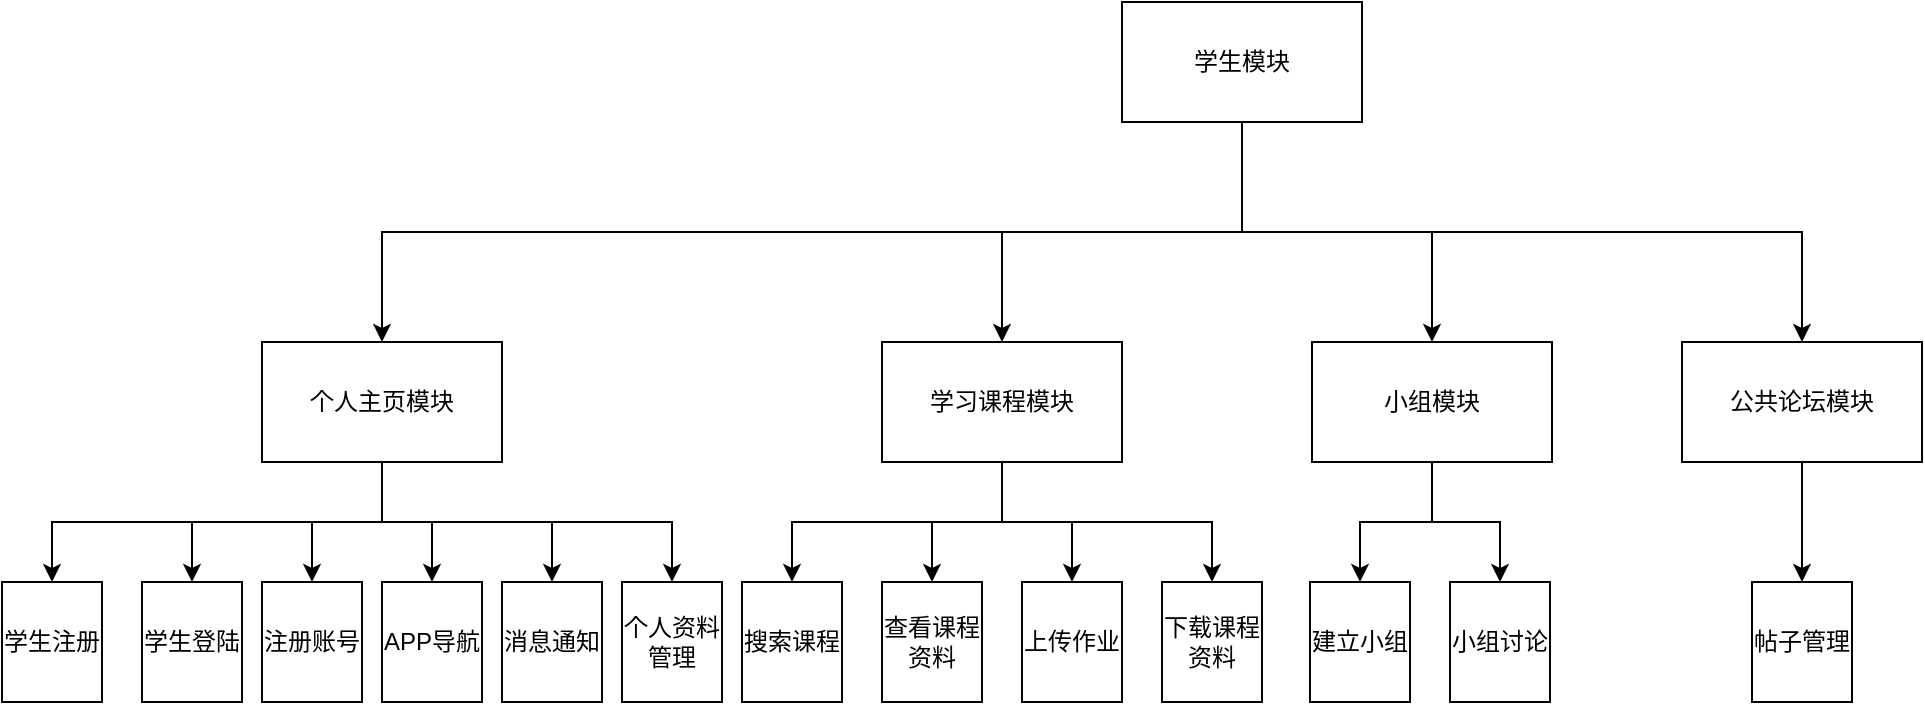 <mxfile version="14.5.7" type="github">
  <diagram id="JK8zbM6W-T9bBbUnt0WW" name="Page-1">
    <mxGraphModel dx="1829" dy="682" grid="1" gridSize="10" guides="1" tooltips="1" connect="1" arrows="1" fold="1" page="1" pageScale="1" pageWidth="827" pageHeight="1169" math="0" shadow="0">
      <root>
        <mxCell id="0" />
        <mxCell id="1" parent="0" />
        <mxCell id="W82Yo9meTmEeEDOf75u5-19" style="edgeStyle=orthogonalEdgeStyle;rounded=0;orthogonalLoop=1;jettySize=auto;html=1;exitX=0.5;exitY=1;exitDx=0;exitDy=0;entryX=0.5;entryY=0;entryDx=0;entryDy=0;" edge="1" parent="1" source="W82Yo9meTmEeEDOf75u5-1" target="W82Yo9meTmEeEDOf75u5-2">
          <mxGeometry relative="1" as="geometry" />
        </mxCell>
        <mxCell id="W82Yo9meTmEeEDOf75u5-20" style="edgeStyle=orthogonalEdgeStyle;rounded=0;orthogonalLoop=1;jettySize=auto;html=1;exitX=0.5;exitY=1;exitDx=0;exitDy=0;entryX=0.5;entryY=0;entryDx=0;entryDy=0;" edge="1" parent="1" source="W82Yo9meTmEeEDOf75u5-1" target="W82Yo9meTmEeEDOf75u5-4">
          <mxGeometry relative="1" as="geometry" />
        </mxCell>
        <mxCell id="W82Yo9meTmEeEDOf75u5-21" style="edgeStyle=orthogonalEdgeStyle;rounded=0;orthogonalLoop=1;jettySize=auto;html=1;exitX=0.5;exitY=1;exitDx=0;exitDy=0;entryX=0.5;entryY=0;entryDx=0;entryDy=0;" edge="1" parent="1" source="W82Yo9meTmEeEDOf75u5-1" target="W82Yo9meTmEeEDOf75u5-3">
          <mxGeometry relative="1" as="geometry" />
        </mxCell>
        <mxCell id="W82Yo9meTmEeEDOf75u5-22" style="edgeStyle=orthogonalEdgeStyle;rounded=0;orthogonalLoop=1;jettySize=auto;html=1;exitX=0.5;exitY=1;exitDx=0;exitDy=0;entryX=0.5;entryY=0;entryDx=0;entryDy=0;" edge="1" parent="1" source="W82Yo9meTmEeEDOf75u5-1" target="W82Yo9meTmEeEDOf75u5-5">
          <mxGeometry relative="1" as="geometry" />
        </mxCell>
        <mxCell id="W82Yo9meTmEeEDOf75u5-1" value="学生模块" style="rounded=0;whiteSpace=wrap;html=1;" vertex="1" parent="1">
          <mxGeometry x="200" y="40" width="120" height="60" as="geometry" />
        </mxCell>
        <mxCell id="W82Yo9meTmEeEDOf75u5-23" style="edgeStyle=orthogonalEdgeStyle;rounded=0;orthogonalLoop=1;jettySize=auto;html=1;exitX=0.5;exitY=1;exitDx=0;exitDy=0;entryX=0.5;entryY=0;entryDx=0;entryDy=0;" edge="1" parent="1" source="W82Yo9meTmEeEDOf75u5-2" target="W82Yo9meTmEeEDOf75u5-6">
          <mxGeometry relative="1" as="geometry" />
        </mxCell>
        <mxCell id="W82Yo9meTmEeEDOf75u5-24" style="edgeStyle=orthogonalEdgeStyle;rounded=0;orthogonalLoop=1;jettySize=auto;html=1;exitX=0.5;exitY=1;exitDx=0;exitDy=0;" edge="1" parent="1" source="W82Yo9meTmEeEDOf75u5-2" target="W82Yo9meTmEeEDOf75u5-7">
          <mxGeometry relative="1" as="geometry" />
        </mxCell>
        <mxCell id="W82Yo9meTmEeEDOf75u5-25" style="edgeStyle=orthogonalEdgeStyle;rounded=0;orthogonalLoop=1;jettySize=auto;html=1;exitX=0.5;exitY=1;exitDx=0;exitDy=0;entryX=0.5;entryY=0;entryDx=0;entryDy=0;" edge="1" parent="1" source="W82Yo9meTmEeEDOf75u5-2" target="W82Yo9meTmEeEDOf75u5-8">
          <mxGeometry relative="1" as="geometry" />
        </mxCell>
        <mxCell id="W82Yo9meTmEeEDOf75u5-26" style="edgeStyle=orthogonalEdgeStyle;rounded=0;orthogonalLoop=1;jettySize=auto;html=1;exitX=0.5;exitY=1;exitDx=0;exitDy=0;" edge="1" parent="1" source="W82Yo9meTmEeEDOf75u5-2" target="W82Yo9meTmEeEDOf75u5-11">
          <mxGeometry relative="1" as="geometry" />
        </mxCell>
        <mxCell id="W82Yo9meTmEeEDOf75u5-27" style="edgeStyle=orthogonalEdgeStyle;rounded=0;orthogonalLoop=1;jettySize=auto;html=1;exitX=0.5;exitY=1;exitDx=0;exitDy=0;entryX=0.5;entryY=0;entryDx=0;entryDy=0;" edge="1" parent="1" source="W82Yo9meTmEeEDOf75u5-2" target="W82Yo9meTmEeEDOf75u5-10">
          <mxGeometry relative="1" as="geometry" />
        </mxCell>
        <mxCell id="W82Yo9meTmEeEDOf75u5-28" style="edgeStyle=orthogonalEdgeStyle;rounded=0;orthogonalLoop=1;jettySize=auto;html=1;exitX=0.5;exitY=1;exitDx=0;exitDy=0;entryX=0.5;entryY=0;entryDx=0;entryDy=0;" edge="1" parent="1" source="W82Yo9meTmEeEDOf75u5-2" target="W82Yo9meTmEeEDOf75u5-9">
          <mxGeometry relative="1" as="geometry" />
        </mxCell>
        <mxCell id="W82Yo9meTmEeEDOf75u5-2" value="个人主页模块" style="rounded=0;whiteSpace=wrap;html=1;" vertex="1" parent="1">
          <mxGeometry x="-230" y="210" width="120" height="60" as="geometry" />
        </mxCell>
        <mxCell id="W82Yo9meTmEeEDOf75u5-33" style="edgeStyle=orthogonalEdgeStyle;rounded=0;orthogonalLoop=1;jettySize=auto;html=1;exitX=0.5;exitY=1;exitDx=0;exitDy=0;" edge="1" parent="1" source="W82Yo9meTmEeEDOf75u5-3" target="W82Yo9meTmEeEDOf75u5-16">
          <mxGeometry relative="1" as="geometry" />
        </mxCell>
        <mxCell id="W82Yo9meTmEeEDOf75u5-34" style="edgeStyle=orthogonalEdgeStyle;rounded=0;orthogonalLoop=1;jettySize=auto;html=1;exitX=0.5;exitY=1;exitDx=0;exitDy=0;" edge="1" parent="1" source="W82Yo9meTmEeEDOf75u5-3" target="W82Yo9meTmEeEDOf75u5-17">
          <mxGeometry relative="1" as="geometry" />
        </mxCell>
        <mxCell id="W82Yo9meTmEeEDOf75u5-3" value="小组模块" style="rounded=0;whiteSpace=wrap;html=1;" vertex="1" parent="1">
          <mxGeometry x="295" y="210" width="120" height="60" as="geometry" />
        </mxCell>
        <mxCell id="W82Yo9meTmEeEDOf75u5-29" style="edgeStyle=orthogonalEdgeStyle;rounded=0;orthogonalLoop=1;jettySize=auto;html=1;exitX=0.5;exitY=1;exitDx=0;exitDy=0;entryX=0.5;entryY=0;entryDx=0;entryDy=0;" edge="1" parent="1" source="W82Yo9meTmEeEDOf75u5-4" target="W82Yo9meTmEeEDOf75u5-12">
          <mxGeometry relative="1" as="geometry" />
        </mxCell>
        <mxCell id="W82Yo9meTmEeEDOf75u5-30" style="edgeStyle=orthogonalEdgeStyle;rounded=0;orthogonalLoop=1;jettySize=auto;html=1;exitX=0.5;exitY=1;exitDx=0;exitDy=0;entryX=0.5;entryY=0;entryDx=0;entryDy=0;" edge="1" parent="1" source="W82Yo9meTmEeEDOf75u5-4" target="W82Yo9meTmEeEDOf75u5-13">
          <mxGeometry relative="1" as="geometry" />
        </mxCell>
        <mxCell id="W82Yo9meTmEeEDOf75u5-31" style="edgeStyle=orthogonalEdgeStyle;rounded=0;orthogonalLoop=1;jettySize=auto;html=1;exitX=0.5;exitY=1;exitDx=0;exitDy=0;entryX=0.5;entryY=0;entryDx=0;entryDy=0;" edge="1" parent="1" source="W82Yo9meTmEeEDOf75u5-4" target="W82Yo9meTmEeEDOf75u5-15">
          <mxGeometry relative="1" as="geometry" />
        </mxCell>
        <mxCell id="W82Yo9meTmEeEDOf75u5-32" style="edgeStyle=orthogonalEdgeStyle;rounded=0;orthogonalLoop=1;jettySize=auto;html=1;exitX=0.5;exitY=1;exitDx=0;exitDy=0;entryX=0.5;entryY=0;entryDx=0;entryDy=0;" edge="1" parent="1" source="W82Yo9meTmEeEDOf75u5-4" target="W82Yo9meTmEeEDOf75u5-14">
          <mxGeometry relative="1" as="geometry" />
        </mxCell>
        <mxCell id="W82Yo9meTmEeEDOf75u5-4" value="学习课程模块" style="rounded=0;whiteSpace=wrap;html=1;" vertex="1" parent="1">
          <mxGeometry x="80" y="210" width="120" height="60" as="geometry" />
        </mxCell>
        <mxCell id="W82Yo9meTmEeEDOf75u5-35" style="edgeStyle=orthogonalEdgeStyle;rounded=0;orthogonalLoop=1;jettySize=auto;html=1;exitX=0.5;exitY=1;exitDx=0;exitDy=0;" edge="1" parent="1" source="W82Yo9meTmEeEDOf75u5-5" target="W82Yo9meTmEeEDOf75u5-18">
          <mxGeometry relative="1" as="geometry" />
        </mxCell>
        <mxCell id="W82Yo9meTmEeEDOf75u5-5" value="公共论坛模块" style="rounded=0;whiteSpace=wrap;html=1;" vertex="1" parent="1">
          <mxGeometry x="480" y="210" width="120" height="60" as="geometry" />
        </mxCell>
        <mxCell id="W82Yo9meTmEeEDOf75u5-6" value="学生注册" style="rounded=0;whiteSpace=wrap;html=1;" vertex="1" parent="1">
          <mxGeometry x="-360" y="330" width="50" height="60" as="geometry" />
        </mxCell>
        <mxCell id="W82Yo9meTmEeEDOf75u5-7" value="学生登陆" style="rounded=0;whiteSpace=wrap;html=1;" vertex="1" parent="1">
          <mxGeometry x="-290" y="330" width="50" height="60" as="geometry" />
        </mxCell>
        <mxCell id="W82Yo9meTmEeEDOf75u5-8" value="注册账号" style="rounded=0;whiteSpace=wrap;html=1;" vertex="1" parent="1">
          <mxGeometry x="-230" y="330" width="50" height="60" as="geometry" />
        </mxCell>
        <mxCell id="W82Yo9meTmEeEDOf75u5-9" value="个人资料管理" style="rounded=0;whiteSpace=wrap;html=1;" vertex="1" parent="1">
          <mxGeometry x="-50" y="330" width="50" height="60" as="geometry" />
        </mxCell>
        <mxCell id="W82Yo9meTmEeEDOf75u5-10" value="消息通知" style="rounded=0;whiteSpace=wrap;html=1;" vertex="1" parent="1">
          <mxGeometry x="-110" y="330" width="50" height="60" as="geometry" />
        </mxCell>
        <mxCell id="W82Yo9meTmEeEDOf75u5-11" value="APP导航" style="rounded=0;whiteSpace=wrap;html=1;" vertex="1" parent="1">
          <mxGeometry x="-170" y="330" width="50" height="60" as="geometry" />
        </mxCell>
        <mxCell id="W82Yo9meTmEeEDOf75u5-12" value="搜索课程" style="rounded=0;whiteSpace=wrap;html=1;" vertex="1" parent="1">
          <mxGeometry x="10" y="330" width="50" height="60" as="geometry" />
        </mxCell>
        <mxCell id="W82Yo9meTmEeEDOf75u5-13" value="查看课程资料" style="rounded=0;whiteSpace=wrap;html=1;" vertex="1" parent="1">
          <mxGeometry x="80" y="330" width="50" height="60" as="geometry" />
        </mxCell>
        <mxCell id="W82Yo9meTmEeEDOf75u5-14" value="下载课程资料" style="rounded=0;whiteSpace=wrap;html=1;" vertex="1" parent="1">
          <mxGeometry x="220" y="330" width="50" height="60" as="geometry" />
        </mxCell>
        <mxCell id="W82Yo9meTmEeEDOf75u5-15" value="上传作业" style="rounded=0;whiteSpace=wrap;html=1;" vertex="1" parent="1">
          <mxGeometry x="150" y="330" width="50" height="60" as="geometry" />
        </mxCell>
        <mxCell id="W82Yo9meTmEeEDOf75u5-16" value="建立小组" style="rounded=0;whiteSpace=wrap;html=1;" vertex="1" parent="1">
          <mxGeometry x="294" y="330" width="50" height="60" as="geometry" />
        </mxCell>
        <mxCell id="W82Yo9meTmEeEDOf75u5-17" value="小组讨论" style="rounded=0;whiteSpace=wrap;html=1;" vertex="1" parent="1">
          <mxGeometry x="364" y="330" width="50" height="60" as="geometry" />
        </mxCell>
        <mxCell id="W82Yo9meTmEeEDOf75u5-18" value="帖子管理" style="rounded=0;whiteSpace=wrap;html=1;" vertex="1" parent="1">
          <mxGeometry x="515" y="330" width="50" height="60" as="geometry" />
        </mxCell>
      </root>
    </mxGraphModel>
  </diagram>
</mxfile>
